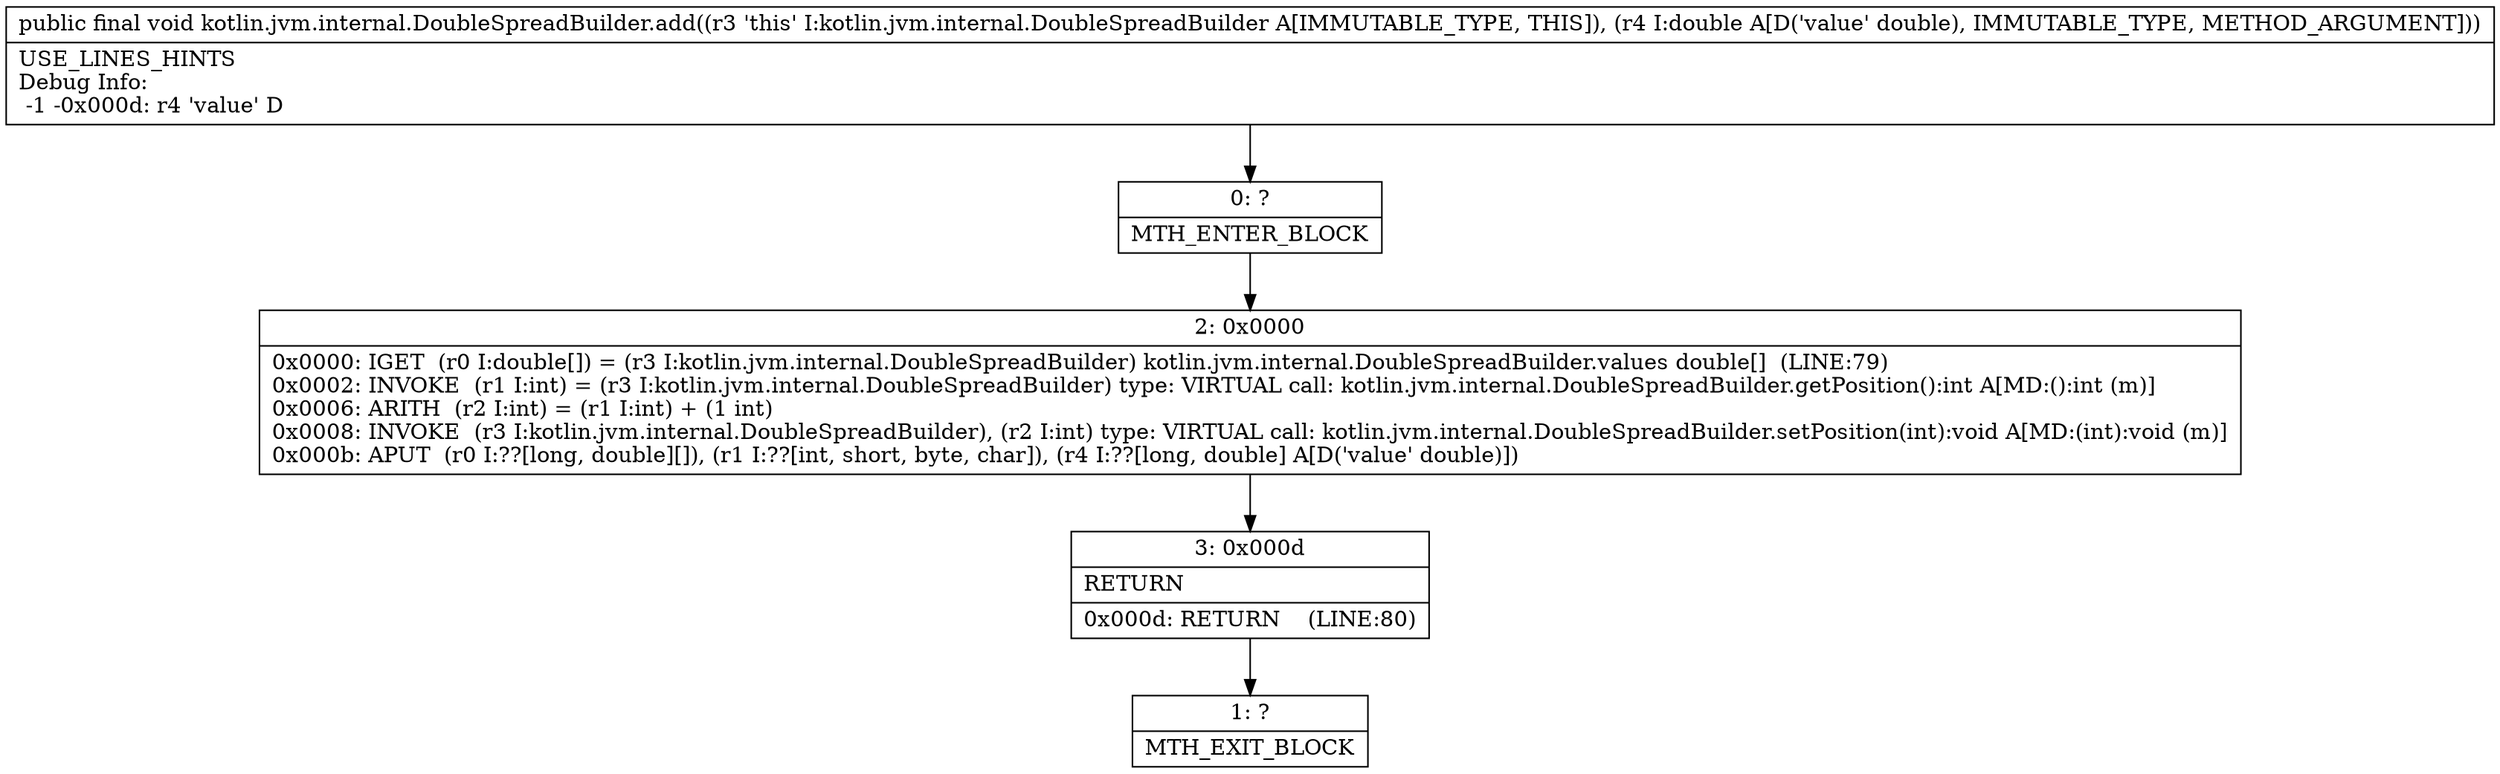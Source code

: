 digraph "CFG forkotlin.jvm.internal.DoubleSpreadBuilder.add(D)V" {
Node_0 [shape=record,label="{0\:\ ?|MTH_ENTER_BLOCK\l}"];
Node_2 [shape=record,label="{2\:\ 0x0000|0x0000: IGET  (r0 I:double[]) = (r3 I:kotlin.jvm.internal.DoubleSpreadBuilder) kotlin.jvm.internal.DoubleSpreadBuilder.values double[]  (LINE:79)\l0x0002: INVOKE  (r1 I:int) = (r3 I:kotlin.jvm.internal.DoubleSpreadBuilder) type: VIRTUAL call: kotlin.jvm.internal.DoubleSpreadBuilder.getPosition():int A[MD:():int (m)]\l0x0006: ARITH  (r2 I:int) = (r1 I:int) + (1 int) \l0x0008: INVOKE  (r3 I:kotlin.jvm.internal.DoubleSpreadBuilder), (r2 I:int) type: VIRTUAL call: kotlin.jvm.internal.DoubleSpreadBuilder.setPosition(int):void A[MD:(int):void (m)]\l0x000b: APUT  (r0 I:??[long, double][]), (r1 I:??[int, short, byte, char]), (r4 I:??[long, double] A[D('value' double)]) \l}"];
Node_3 [shape=record,label="{3\:\ 0x000d|RETURN\l|0x000d: RETURN    (LINE:80)\l}"];
Node_1 [shape=record,label="{1\:\ ?|MTH_EXIT_BLOCK\l}"];
MethodNode[shape=record,label="{public final void kotlin.jvm.internal.DoubleSpreadBuilder.add((r3 'this' I:kotlin.jvm.internal.DoubleSpreadBuilder A[IMMUTABLE_TYPE, THIS]), (r4 I:double A[D('value' double), IMMUTABLE_TYPE, METHOD_ARGUMENT]))  | USE_LINES_HINTS\lDebug Info:\l  \-1 \-0x000d: r4 'value' D\l}"];
MethodNode -> Node_0;Node_0 -> Node_2;
Node_2 -> Node_3;
Node_3 -> Node_1;
}

